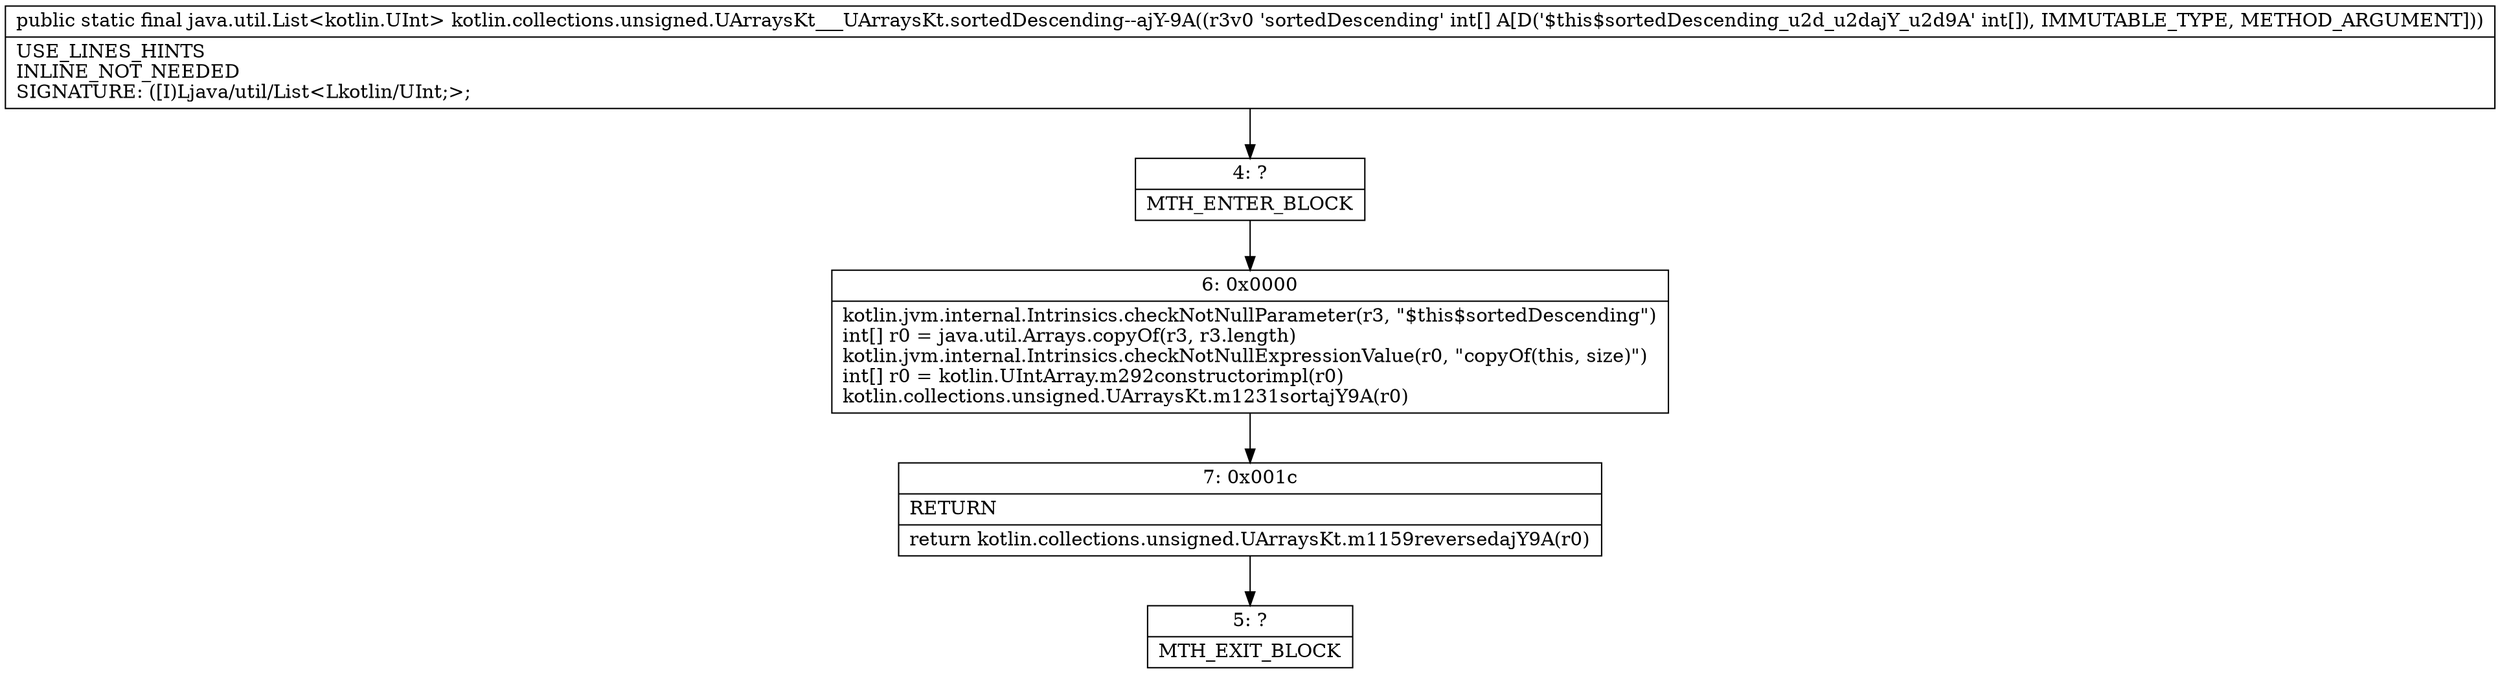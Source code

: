digraph "CFG forkotlin.collections.unsigned.UArraysKt___UArraysKt.sortedDescending\-\-ajY\-9A([I)Ljava\/util\/List;" {
Node_4 [shape=record,label="{4\:\ ?|MTH_ENTER_BLOCK\l}"];
Node_6 [shape=record,label="{6\:\ 0x0000|kotlin.jvm.internal.Intrinsics.checkNotNullParameter(r3, \"$this$sortedDescending\")\lint[] r0 = java.util.Arrays.copyOf(r3, r3.length)\lkotlin.jvm.internal.Intrinsics.checkNotNullExpressionValue(r0, \"copyOf(this, size)\")\lint[] r0 = kotlin.UIntArray.m292constructorimpl(r0)\lkotlin.collections.unsigned.UArraysKt.m1231sortajY9A(r0)\l}"];
Node_7 [shape=record,label="{7\:\ 0x001c|RETURN\l|return kotlin.collections.unsigned.UArraysKt.m1159reversedajY9A(r0)\l}"];
Node_5 [shape=record,label="{5\:\ ?|MTH_EXIT_BLOCK\l}"];
MethodNode[shape=record,label="{public static final java.util.List\<kotlin.UInt\> kotlin.collections.unsigned.UArraysKt___UArraysKt.sortedDescending\-\-ajY\-9A((r3v0 'sortedDescending' int[] A[D('$this$sortedDescending_u2d_u2dajY_u2d9A' int[]), IMMUTABLE_TYPE, METHOD_ARGUMENT]))  | USE_LINES_HINTS\lINLINE_NOT_NEEDED\lSIGNATURE: ([I)Ljava\/util\/List\<Lkotlin\/UInt;\>;\l}"];
MethodNode -> Node_4;Node_4 -> Node_6;
Node_6 -> Node_7;
Node_7 -> Node_5;
}

